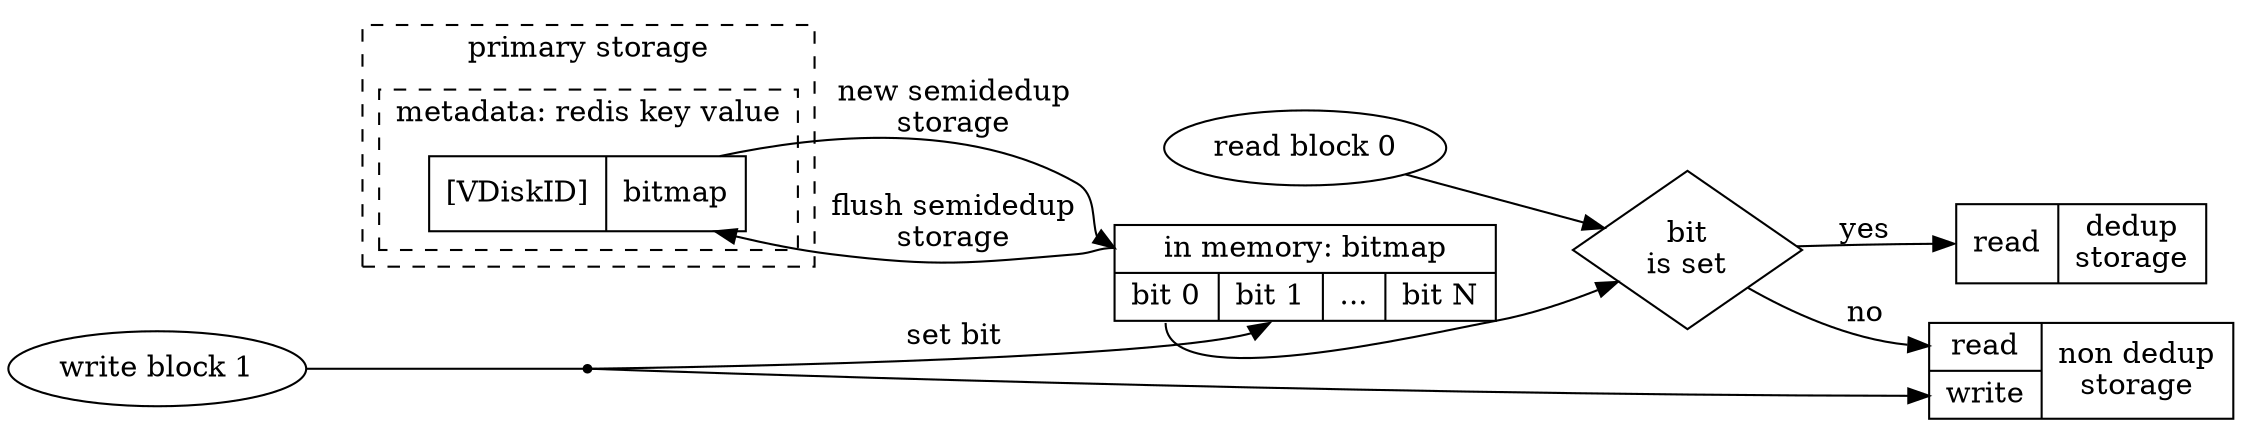 digraph {
    rankdir = "LR"

    subgraph clusterPrimaryStorage {
        label = "primary storage"
        style = "dashed"
        
        subgraph clusterMetadata {
            label = "metadata: redis key value"

            rawbm [
                label = "{ [VDiskID] | <bm> bitmap }"
                shape = "record"
            ]
        }
    }

    bitmap [
        label = "<im> in memory: bitmap | { <b0> bit 0 | <b1> bit 1 | ... | bit N }"
        shape = "record"
    ]

    rawbm -> bitmap:im [ label = "new semidedup\nstorage" ]
    bitmap:im -> rawbm [ label = "flush semidedup\nstorage" ]

    dedup [
        label = "{ <r> read | dedup\nstorage }"
        shape = "record"
    ]

    nondedup [
        label = "{ { <r> read | <w> write } | non dedup\nstorage }"
        shape = "record"
    ]

    read [
        label = "read block 0"
        shape = "oval"
    ]

    ifread [
        label = "bit\nis set"
        shape = "diamond"
    ]

    bitmap:b0 -> ifread
    read -> ifread
    ifread -> dedup:r [ label = "yes" ]
    ifread -> nondedup:r [ label = "no" ]

    write [
        label = "write block 1"
        shape = "oval"
    ]

    writeAction [ shape = "point" ]

    write -> writeAction [ dir = "none" ]
    writeAction -> bitmap:b1 [ label = "set bit" ]
    writeAction -> nondedup:w
}
